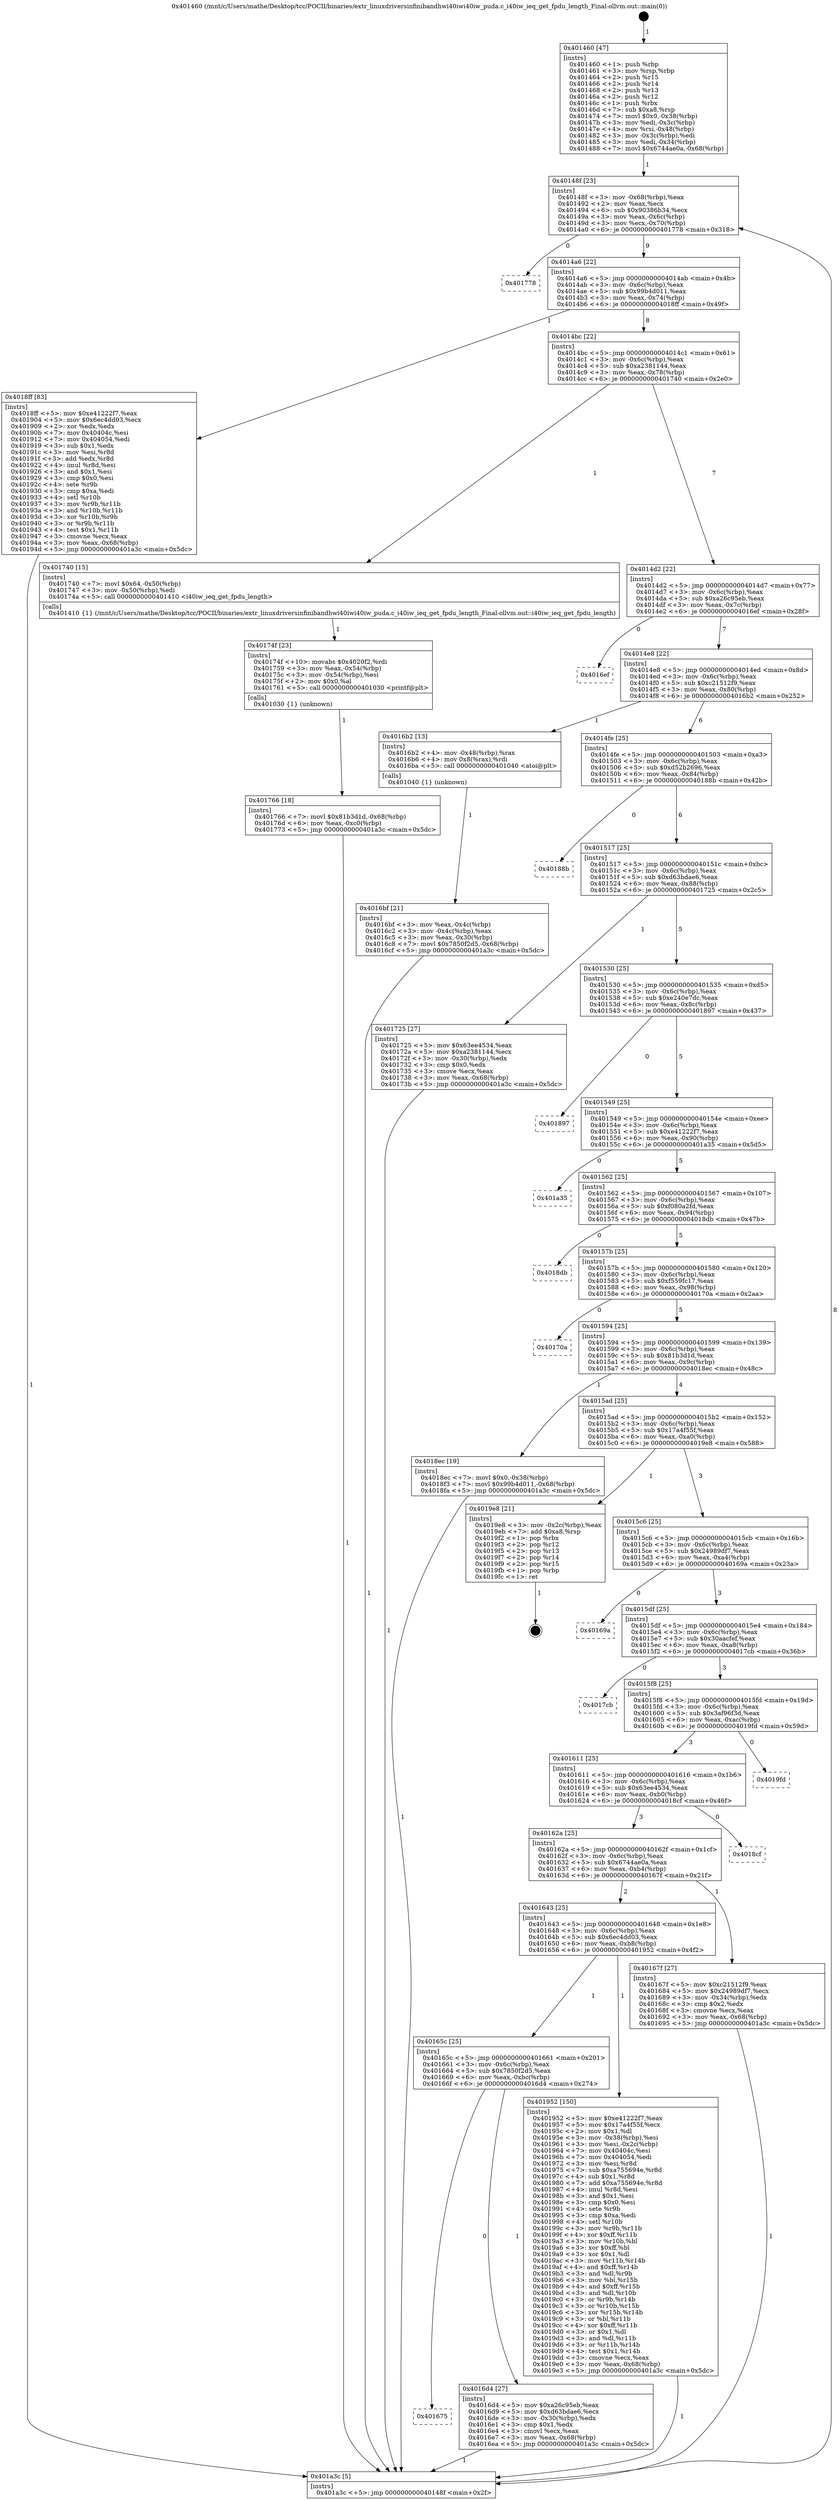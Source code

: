 digraph "0x401460" {
  label = "0x401460 (/mnt/c/Users/mathe/Desktop/tcc/POCII/binaries/extr_linuxdriversinfinibandhwi40iwi40iw_puda.c_i40iw_ieq_get_fpdu_length_Final-ollvm.out::main(0))"
  labelloc = "t"
  node[shape=record]

  Entry [label="",width=0.3,height=0.3,shape=circle,fillcolor=black,style=filled]
  "0x40148f" [label="{
     0x40148f [23]\l
     | [instrs]\l
     &nbsp;&nbsp;0x40148f \<+3\>: mov -0x68(%rbp),%eax\l
     &nbsp;&nbsp;0x401492 \<+2\>: mov %eax,%ecx\l
     &nbsp;&nbsp;0x401494 \<+6\>: sub $0x90386b34,%ecx\l
     &nbsp;&nbsp;0x40149a \<+3\>: mov %eax,-0x6c(%rbp)\l
     &nbsp;&nbsp;0x40149d \<+3\>: mov %ecx,-0x70(%rbp)\l
     &nbsp;&nbsp;0x4014a0 \<+6\>: je 0000000000401778 \<main+0x318\>\l
  }"]
  "0x401778" [label="{
     0x401778\l
  }", style=dashed]
  "0x4014a6" [label="{
     0x4014a6 [22]\l
     | [instrs]\l
     &nbsp;&nbsp;0x4014a6 \<+5\>: jmp 00000000004014ab \<main+0x4b\>\l
     &nbsp;&nbsp;0x4014ab \<+3\>: mov -0x6c(%rbp),%eax\l
     &nbsp;&nbsp;0x4014ae \<+5\>: sub $0x99b4d011,%eax\l
     &nbsp;&nbsp;0x4014b3 \<+3\>: mov %eax,-0x74(%rbp)\l
     &nbsp;&nbsp;0x4014b6 \<+6\>: je 00000000004018ff \<main+0x49f\>\l
  }"]
  Exit [label="",width=0.3,height=0.3,shape=circle,fillcolor=black,style=filled,peripheries=2]
  "0x4018ff" [label="{
     0x4018ff [83]\l
     | [instrs]\l
     &nbsp;&nbsp;0x4018ff \<+5\>: mov $0xe41222f7,%eax\l
     &nbsp;&nbsp;0x401904 \<+5\>: mov $0x6ec4dd03,%ecx\l
     &nbsp;&nbsp;0x401909 \<+2\>: xor %edx,%edx\l
     &nbsp;&nbsp;0x40190b \<+7\>: mov 0x40404c,%esi\l
     &nbsp;&nbsp;0x401912 \<+7\>: mov 0x404054,%edi\l
     &nbsp;&nbsp;0x401919 \<+3\>: sub $0x1,%edx\l
     &nbsp;&nbsp;0x40191c \<+3\>: mov %esi,%r8d\l
     &nbsp;&nbsp;0x40191f \<+3\>: add %edx,%r8d\l
     &nbsp;&nbsp;0x401922 \<+4\>: imul %r8d,%esi\l
     &nbsp;&nbsp;0x401926 \<+3\>: and $0x1,%esi\l
     &nbsp;&nbsp;0x401929 \<+3\>: cmp $0x0,%esi\l
     &nbsp;&nbsp;0x40192c \<+4\>: sete %r9b\l
     &nbsp;&nbsp;0x401930 \<+3\>: cmp $0xa,%edi\l
     &nbsp;&nbsp;0x401933 \<+4\>: setl %r10b\l
     &nbsp;&nbsp;0x401937 \<+3\>: mov %r9b,%r11b\l
     &nbsp;&nbsp;0x40193a \<+3\>: and %r10b,%r11b\l
     &nbsp;&nbsp;0x40193d \<+3\>: xor %r10b,%r9b\l
     &nbsp;&nbsp;0x401940 \<+3\>: or %r9b,%r11b\l
     &nbsp;&nbsp;0x401943 \<+4\>: test $0x1,%r11b\l
     &nbsp;&nbsp;0x401947 \<+3\>: cmovne %ecx,%eax\l
     &nbsp;&nbsp;0x40194a \<+3\>: mov %eax,-0x68(%rbp)\l
     &nbsp;&nbsp;0x40194d \<+5\>: jmp 0000000000401a3c \<main+0x5dc\>\l
  }"]
  "0x4014bc" [label="{
     0x4014bc [22]\l
     | [instrs]\l
     &nbsp;&nbsp;0x4014bc \<+5\>: jmp 00000000004014c1 \<main+0x61\>\l
     &nbsp;&nbsp;0x4014c1 \<+3\>: mov -0x6c(%rbp),%eax\l
     &nbsp;&nbsp;0x4014c4 \<+5\>: sub $0xa2381144,%eax\l
     &nbsp;&nbsp;0x4014c9 \<+3\>: mov %eax,-0x78(%rbp)\l
     &nbsp;&nbsp;0x4014cc \<+6\>: je 0000000000401740 \<main+0x2e0\>\l
  }"]
  "0x401766" [label="{
     0x401766 [18]\l
     | [instrs]\l
     &nbsp;&nbsp;0x401766 \<+7\>: movl $0x81b3d1d,-0x68(%rbp)\l
     &nbsp;&nbsp;0x40176d \<+6\>: mov %eax,-0xc0(%rbp)\l
     &nbsp;&nbsp;0x401773 \<+5\>: jmp 0000000000401a3c \<main+0x5dc\>\l
  }"]
  "0x401740" [label="{
     0x401740 [15]\l
     | [instrs]\l
     &nbsp;&nbsp;0x401740 \<+7\>: movl $0x64,-0x50(%rbp)\l
     &nbsp;&nbsp;0x401747 \<+3\>: mov -0x50(%rbp),%edi\l
     &nbsp;&nbsp;0x40174a \<+5\>: call 0000000000401410 \<i40iw_ieq_get_fpdu_length\>\l
     | [calls]\l
     &nbsp;&nbsp;0x401410 \{1\} (/mnt/c/Users/mathe/Desktop/tcc/POCII/binaries/extr_linuxdriversinfinibandhwi40iwi40iw_puda.c_i40iw_ieq_get_fpdu_length_Final-ollvm.out::i40iw_ieq_get_fpdu_length)\l
  }"]
  "0x4014d2" [label="{
     0x4014d2 [22]\l
     | [instrs]\l
     &nbsp;&nbsp;0x4014d2 \<+5\>: jmp 00000000004014d7 \<main+0x77\>\l
     &nbsp;&nbsp;0x4014d7 \<+3\>: mov -0x6c(%rbp),%eax\l
     &nbsp;&nbsp;0x4014da \<+5\>: sub $0xa26c95eb,%eax\l
     &nbsp;&nbsp;0x4014df \<+3\>: mov %eax,-0x7c(%rbp)\l
     &nbsp;&nbsp;0x4014e2 \<+6\>: je 00000000004016ef \<main+0x28f\>\l
  }"]
  "0x40174f" [label="{
     0x40174f [23]\l
     | [instrs]\l
     &nbsp;&nbsp;0x40174f \<+10\>: movabs $0x4020f2,%rdi\l
     &nbsp;&nbsp;0x401759 \<+3\>: mov %eax,-0x54(%rbp)\l
     &nbsp;&nbsp;0x40175c \<+3\>: mov -0x54(%rbp),%esi\l
     &nbsp;&nbsp;0x40175f \<+2\>: mov $0x0,%al\l
     &nbsp;&nbsp;0x401761 \<+5\>: call 0000000000401030 \<printf@plt\>\l
     | [calls]\l
     &nbsp;&nbsp;0x401030 \{1\} (unknown)\l
  }"]
  "0x4016ef" [label="{
     0x4016ef\l
  }", style=dashed]
  "0x4014e8" [label="{
     0x4014e8 [22]\l
     | [instrs]\l
     &nbsp;&nbsp;0x4014e8 \<+5\>: jmp 00000000004014ed \<main+0x8d\>\l
     &nbsp;&nbsp;0x4014ed \<+3\>: mov -0x6c(%rbp),%eax\l
     &nbsp;&nbsp;0x4014f0 \<+5\>: sub $0xc21512f9,%eax\l
     &nbsp;&nbsp;0x4014f5 \<+3\>: mov %eax,-0x80(%rbp)\l
     &nbsp;&nbsp;0x4014f8 \<+6\>: je 00000000004016b2 \<main+0x252\>\l
  }"]
  "0x401675" [label="{
     0x401675\l
  }", style=dashed]
  "0x4016b2" [label="{
     0x4016b2 [13]\l
     | [instrs]\l
     &nbsp;&nbsp;0x4016b2 \<+4\>: mov -0x48(%rbp),%rax\l
     &nbsp;&nbsp;0x4016b6 \<+4\>: mov 0x8(%rax),%rdi\l
     &nbsp;&nbsp;0x4016ba \<+5\>: call 0000000000401040 \<atoi@plt\>\l
     | [calls]\l
     &nbsp;&nbsp;0x401040 \{1\} (unknown)\l
  }"]
  "0x4014fe" [label="{
     0x4014fe [25]\l
     | [instrs]\l
     &nbsp;&nbsp;0x4014fe \<+5\>: jmp 0000000000401503 \<main+0xa3\>\l
     &nbsp;&nbsp;0x401503 \<+3\>: mov -0x6c(%rbp),%eax\l
     &nbsp;&nbsp;0x401506 \<+5\>: sub $0xd52b2696,%eax\l
     &nbsp;&nbsp;0x40150b \<+6\>: mov %eax,-0x84(%rbp)\l
     &nbsp;&nbsp;0x401511 \<+6\>: je 000000000040188b \<main+0x42b\>\l
  }"]
  "0x4016d4" [label="{
     0x4016d4 [27]\l
     | [instrs]\l
     &nbsp;&nbsp;0x4016d4 \<+5\>: mov $0xa26c95eb,%eax\l
     &nbsp;&nbsp;0x4016d9 \<+5\>: mov $0xd63bdae6,%ecx\l
     &nbsp;&nbsp;0x4016de \<+3\>: mov -0x30(%rbp),%edx\l
     &nbsp;&nbsp;0x4016e1 \<+3\>: cmp $0x1,%edx\l
     &nbsp;&nbsp;0x4016e4 \<+3\>: cmovl %ecx,%eax\l
     &nbsp;&nbsp;0x4016e7 \<+3\>: mov %eax,-0x68(%rbp)\l
     &nbsp;&nbsp;0x4016ea \<+5\>: jmp 0000000000401a3c \<main+0x5dc\>\l
  }"]
  "0x40188b" [label="{
     0x40188b\l
  }", style=dashed]
  "0x401517" [label="{
     0x401517 [25]\l
     | [instrs]\l
     &nbsp;&nbsp;0x401517 \<+5\>: jmp 000000000040151c \<main+0xbc\>\l
     &nbsp;&nbsp;0x40151c \<+3\>: mov -0x6c(%rbp),%eax\l
     &nbsp;&nbsp;0x40151f \<+5\>: sub $0xd63bdae6,%eax\l
     &nbsp;&nbsp;0x401524 \<+6\>: mov %eax,-0x88(%rbp)\l
     &nbsp;&nbsp;0x40152a \<+6\>: je 0000000000401725 \<main+0x2c5\>\l
  }"]
  "0x40165c" [label="{
     0x40165c [25]\l
     | [instrs]\l
     &nbsp;&nbsp;0x40165c \<+5\>: jmp 0000000000401661 \<main+0x201\>\l
     &nbsp;&nbsp;0x401661 \<+3\>: mov -0x6c(%rbp),%eax\l
     &nbsp;&nbsp;0x401664 \<+5\>: sub $0x7850f2d5,%eax\l
     &nbsp;&nbsp;0x401669 \<+6\>: mov %eax,-0xbc(%rbp)\l
     &nbsp;&nbsp;0x40166f \<+6\>: je 00000000004016d4 \<main+0x274\>\l
  }"]
  "0x401725" [label="{
     0x401725 [27]\l
     | [instrs]\l
     &nbsp;&nbsp;0x401725 \<+5\>: mov $0x63ee4534,%eax\l
     &nbsp;&nbsp;0x40172a \<+5\>: mov $0xa2381144,%ecx\l
     &nbsp;&nbsp;0x40172f \<+3\>: mov -0x30(%rbp),%edx\l
     &nbsp;&nbsp;0x401732 \<+3\>: cmp $0x0,%edx\l
     &nbsp;&nbsp;0x401735 \<+3\>: cmove %ecx,%eax\l
     &nbsp;&nbsp;0x401738 \<+3\>: mov %eax,-0x68(%rbp)\l
     &nbsp;&nbsp;0x40173b \<+5\>: jmp 0000000000401a3c \<main+0x5dc\>\l
  }"]
  "0x401530" [label="{
     0x401530 [25]\l
     | [instrs]\l
     &nbsp;&nbsp;0x401530 \<+5\>: jmp 0000000000401535 \<main+0xd5\>\l
     &nbsp;&nbsp;0x401535 \<+3\>: mov -0x6c(%rbp),%eax\l
     &nbsp;&nbsp;0x401538 \<+5\>: sub $0xe240e7dc,%eax\l
     &nbsp;&nbsp;0x40153d \<+6\>: mov %eax,-0x8c(%rbp)\l
     &nbsp;&nbsp;0x401543 \<+6\>: je 0000000000401897 \<main+0x437\>\l
  }"]
  "0x401952" [label="{
     0x401952 [150]\l
     | [instrs]\l
     &nbsp;&nbsp;0x401952 \<+5\>: mov $0xe41222f7,%eax\l
     &nbsp;&nbsp;0x401957 \<+5\>: mov $0x17a4f55f,%ecx\l
     &nbsp;&nbsp;0x40195c \<+2\>: mov $0x1,%dl\l
     &nbsp;&nbsp;0x40195e \<+3\>: mov -0x38(%rbp),%esi\l
     &nbsp;&nbsp;0x401961 \<+3\>: mov %esi,-0x2c(%rbp)\l
     &nbsp;&nbsp;0x401964 \<+7\>: mov 0x40404c,%esi\l
     &nbsp;&nbsp;0x40196b \<+7\>: mov 0x404054,%edi\l
     &nbsp;&nbsp;0x401972 \<+3\>: mov %esi,%r8d\l
     &nbsp;&nbsp;0x401975 \<+7\>: sub $0xa755694e,%r8d\l
     &nbsp;&nbsp;0x40197c \<+4\>: sub $0x1,%r8d\l
     &nbsp;&nbsp;0x401980 \<+7\>: add $0xa755694e,%r8d\l
     &nbsp;&nbsp;0x401987 \<+4\>: imul %r8d,%esi\l
     &nbsp;&nbsp;0x40198b \<+3\>: and $0x1,%esi\l
     &nbsp;&nbsp;0x40198e \<+3\>: cmp $0x0,%esi\l
     &nbsp;&nbsp;0x401991 \<+4\>: sete %r9b\l
     &nbsp;&nbsp;0x401995 \<+3\>: cmp $0xa,%edi\l
     &nbsp;&nbsp;0x401998 \<+4\>: setl %r10b\l
     &nbsp;&nbsp;0x40199c \<+3\>: mov %r9b,%r11b\l
     &nbsp;&nbsp;0x40199f \<+4\>: xor $0xff,%r11b\l
     &nbsp;&nbsp;0x4019a3 \<+3\>: mov %r10b,%bl\l
     &nbsp;&nbsp;0x4019a6 \<+3\>: xor $0xff,%bl\l
     &nbsp;&nbsp;0x4019a9 \<+3\>: xor $0x1,%dl\l
     &nbsp;&nbsp;0x4019ac \<+3\>: mov %r11b,%r14b\l
     &nbsp;&nbsp;0x4019af \<+4\>: and $0xff,%r14b\l
     &nbsp;&nbsp;0x4019b3 \<+3\>: and %dl,%r9b\l
     &nbsp;&nbsp;0x4019b6 \<+3\>: mov %bl,%r15b\l
     &nbsp;&nbsp;0x4019b9 \<+4\>: and $0xff,%r15b\l
     &nbsp;&nbsp;0x4019bd \<+3\>: and %dl,%r10b\l
     &nbsp;&nbsp;0x4019c0 \<+3\>: or %r9b,%r14b\l
     &nbsp;&nbsp;0x4019c3 \<+3\>: or %r10b,%r15b\l
     &nbsp;&nbsp;0x4019c6 \<+3\>: xor %r15b,%r14b\l
     &nbsp;&nbsp;0x4019c9 \<+3\>: or %bl,%r11b\l
     &nbsp;&nbsp;0x4019cc \<+4\>: xor $0xff,%r11b\l
     &nbsp;&nbsp;0x4019d0 \<+3\>: or $0x1,%dl\l
     &nbsp;&nbsp;0x4019d3 \<+3\>: and %dl,%r11b\l
     &nbsp;&nbsp;0x4019d6 \<+3\>: or %r11b,%r14b\l
     &nbsp;&nbsp;0x4019d9 \<+4\>: test $0x1,%r14b\l
     &nbsp;&nbsp;0x4019dd \<+3\>: cmovne %ecx,%eax\l
     &nbsp;&nbsp;0x4019e0 \<+3\>: mov %eax,-0x68(%rbp)\l
     &nbsp;&nbsp;0x4019e3 \<+5\>: jmp 0000000000401a3c \<main+0x5dc\>\l
  }"]
  "0x401897" [label="{
     0x401897\l
  }", style=dashed]
  "0x401549" [label="{
     0x401549 [25]\l
     | [instrs]\l
     &nbsp;&nbsp;0x401549 \<+5\>: jmp 000000000040154e \<main+0xee\>\l
     &nbsp;&nbsp;0x40154e \<+3\>: mov -0x6c(%rbp),%eax\l
     &nbsp;&nbsp;0x401551 \<+5\>: sub $0xe41222f7,%eax\l
     &nbsp;&nbsp;0x401556 \<+6\>: mov %eax,-0x90(%rbp)\l
     &nbsp;&nbsp;0x40155c \<+6\>: je 0000000000401a35 \<main+0x5d5\>\l
  }"]
  "0x4016bf" [label="{
     0x4016bf [21]\l
     | [instrs]\l
     &nbsp;&nbsp;0x4016bf \<+3\>: mov %eax,-0x4c(%rbp)\l
     &nbsp;&nbsp;0x4016c2 \<+3\>: mov -0x4c(%rbp),%eax\l
     &nbsp;&nbsp;0x4016c5 \<+3\>: mov %eax,-0x30(%rbp)\l
     &nbsp;&nbsp;0x4016c8 \<+7\>: movl $0x7850f2d5,-0x68(%rbp)\l
     &nbsp;&nbsp;0x4016cf \<+5\>: jmp 0000000000401a3c \<main+0x5dc\>\l
  }"]
  "0x401a35" [label="{
     0x401a35\l
  }", style=dashed]
  "0x401562" [label="{
     0x401562 [25]\l
     | [instrs]\l
     &nbsp;&nbsp;0x401562 \<+5\>: jmp 0000000000401567 \<main+0x107\>\l
     &nbsp;&nbsp;0x401567 \<+3\>: mov -0x6c(%rbp),%eax\l
     &nbsp;&nbsp;0x40156a \<+5\>: sub $0xf080a2fd,%eax\l
     &nbsp;&nbsp;0x40156f \<+6\>: mov %eax,-0x94(%rbp)\l
     &nbsp;&nbsp;0x401575 \<+6\>: je 00000000004018db \<main+0x47b\>\l
  }"]
  "0x401460" [label="{
     0x401460 [47]\l
     | [instrs]\l
     &nbsp;&nbsp;0x401460 \<+1\>: push %rbp\l
     &nbsp;&nbsp;0x401461 \<+3\>: mov %rsp,%rbp\l
     &nbsp;&nbsp;0x401464 \<+2\>: push %r15\l
     &nbsp;&nbsp;0x401466 \<+2\>: push %r14\l
     &nbsp;&nbsp;0x401468 \<+2\>: push %r13\l
     &nbsp;&nbsp;0x40146a \<+2\>: push %r12\l
     &nbsp;&nbsp;0x40146c \<+1\>: push %rbx\l
     &nbsp;&nbsp;0x40146d \<+7\>: sub $0xa8,%rsp\l
     &nbsp;&nbsp;0x401474 \<+7\>: movl $0x0,-0x38(%rbp)\l
     &nbsp;&nbsp;0x40147b \<+3\>: mov %edi,-0x3c(%rbp)\l
     &nbsp;&nbsp;0x40147e \<+4\>: mov %rsi,-0x48(%rbp)\l
     &nbsp;&nbsp;0x401482 \<+3\>: mov -0x3c(%rbp),%edi\l
     &nbsp;&nbsp;0x401485 \<+3\>: mov %edi,-0x34(%rbp)\l
     &nbsp;&nbsp;0x401488 \<+7\>: movl $0x6744ae0a,-0x68(%rbp)\l
  }"]
  "0x4018db" [label="{
     0x4018db\l
  }", style=dashed]
  "0x40157b" [label="{
     0x40157b [25]\l
     | [instrs]\l
     &nbsp;&nbsp;0x40157b \<+5\>: jmp 0000000000401580 \<main+0x120\>\l
     &nbsp;&nbsp;0x401580 \<+3\>: mov -0x6c(%rbp),%eax\l
     &nbsp;&nbsp;0x401583 \<+5\>: sub $0xf559fc17,%eax\l
     &nbsp;&nbsp;0x401588 \<+6\>: mov %eax,-0x98(%rbp)\l
     &nbsp;&nbsp;0x40158e \<+6\>: je 000000000040170a \<main+0x2aa\>\l
  }"]
  "0x401a3c" [label="{
     0x401a3c [5]\l
     | [instrs]\l
     &nbsp;&nbsp;0x401a3c \<+5\>: jmp 000000000040148f \<main+0x2f\>\l
  }"]
  "0x40170a" [label="{
     0x40170a\l
  }", style=dashed]
  "0x401594" [label="{
     0x401594 [25]\l
     | [instrs]\l
     &nbsp;&nbsp;0x401594 \<+5\>: jmp 0000000000401599 \<main+0x139\>\l
     &nbsp;&nbsp;0x401599 \<+3\>: mov -0x6c(%rbp),%eax\l
     &nbsp;&nbsp;0x40159c \<+5\>: sub $0x81b3d1d,%eax\l
     &nbsp;&nbsp;0x4015a1 \<+6\>: mov %eax,-0x9c(%rbp)\l
     &nbsp;&nbsp;0x4015a7 \<+6\>: je 00000000004018ec \<main+0x48c\>\l
  }"]
  "0x401643" [label="{
     0x401643 [25]\l
     | [instrs]\l
     &nbsp;&nbsp;0x401643 \<+5\>: jmp 0000000000401648 \<main+0x1e8\>\l
     &nbsp;&nbsp;0x401648 \<+3\>: mov -0x6c(%rbp),%eax\l
     &nbsp;&nbsp;0x40164b \<+5\>: sub $0x6ec4dd03,%eax\l
     &nbsp;&nbsp;0x401650 \<+6\>: mov %eax,-0xb8(%rbp)\l
     &nbsp;&nbsp;0x401656 \<+6\>: je 0000000000401952 \<main+0x4f2\>\l
  }"]
  "0x4018ec" [label="{
     0x4018ec [19]\l
     | [instrs]\l
     &nbsp;&nbsp;0x4018ec \<+7\>: movl $0x0,-0x38(%rbp)\l
     &nbsp;&nbsp;0x4018f3 \<+7\>: movl $0x99b4d011,-0x68(%rbp)\l
     &nbsp;&nbsp;0x4018fa \<+5\>: jmp 0000000000401a3c \<main+0x5dc\>\l
  }"]
  "0x4015ad" [label="{
     0x4015ad [25]\l
     | [instrs]\l
     &nbsp;&nbsp;0x4015ad \<+5\>: jmp 00000000004015b2 \<main+0x152\>\l
     &nbsp;&nbsp;0x4015b2 \<+3\>: mov -0x6c(%rbp),%eax\l
     &nbsp;&nbsp;0x4015b5 \<+5\>: sub $0x17a4f55f,%eax\l
     &nbsp;&nbsp;0x4015ba \<+6\>: mov %eax,-0xa0(%rbp)\l
     &nbsp;&nbsp;0x4015c0 \<+6\>: je 00000000004019e8 \<main+0x588\>\l
  }"]
  "0x40167f" [label="{
     0x40167f [27]\l
     | [instrs]\l
     &nbsp;&nbsp;0x40167f \<+5\>: mov $0xc21512f9,%eax\l
     &nbsp;&nbsp;0x401684 \<+5\>: mov $0x24989df7,%ecx\l
     &nbsp;&nbsp;0x401689 \<+3\>: mov -0x34(%rbp),%edx\l
     &nbsp;&nbsp;0x40168c \<+3\>: cmp $0x2,%edx\l
     &nbsp;&nbsp;0x40168f \<+3\>: cmovne %ecx,%eax\l
     &nbsp;&nbsp;0x401692 \<+3\>: mov %eax,-0x68(%rbp)\l
     &nbsp;&nbsp;0x401695 \<+5\>: jmp 0000000000401a3c \<main+0x5dc\>\l
  }"]
  "0x4019e8" [label="{
     0x4019e8 [21]\l
     | [instrs]\l
     &nbsp;&nbsp;0x4019e8 \<+3\>: mov -0x2c(%rbp),%eax\l
     &nbsp;&nbsp;0x4019eb \<+7\>: add $0xa8,%rsp\l
     &nbsp;&nbsp;0x4019f2 \<+1\>: pop %rbx\l
     &nbsp;&nbsp;0x4019f3 \<+2\>: pop %r12\l
     &nbsp;&nbsp;0x4019f5 \<+2\>: pop %r13\l
     &nbsp;&nbsp;0x4019f7 \<+2\>: pop %r14\l
     &nbsp;&nbsp;0x4019f9 \<+2\>: pop %r15\l
     &nbsp;&nbsp;0x4019fb \<+1\>: pop %rbp\l
     &nbsp;&nbsp;0x4019fc \<+1\>: ret\l
  }"]
  "0x4015c6" [label="{
     0x4015c6 [25]\l
     | [instrs]\l
     &nbsp;&nbsp;0x4015c6 \<+5\>: jmp 00000000004015cb \<main+0x16b\>\l
     &nbsp;&nbsp;0x4015cb \<+3\>: mov -0x6c(%rbp),%eax\l
     &nbsp;&nbsp;0x4015ce \<+5\>: sub $0x24989df7,%eax\l
     &nbsp;&nbsp;0x4015d3 \<+6\>: mov %eax,-0xa4(%rbp)\l
     &nbsp;&nbsp;0x4015d9 \<+6\>: je 000000000040169a \<main+0x23a\>\l
  }"]
  "0x40162a" [label="{
     0x40162a [25]\l
     | [instrs]\l
     &nbsp;&nbsp;0x40162a \<+5\>: jmp 000000000040162f \<main+0x1cf\>\l
     &nbsp;&nbsp;0x40162f \<+3\>: mov -0x6c(%rbp),%eax\l
     &nbsp;&nbsp;0x401632 \<+5\>: sub $0x6744ae0a,%eax\l
     &nbsp;&nbsp;0x401637 \<+6\>: mov %eax,-0xb4(%rbp)\l
     &nbsp;&nbsp;0x40163d \<+6\>: je 000000000040167f \<main+0x21f\>\l
  }"]
  "0x40169a" [label="{
     0x40169a\l
  }", style=dashed]
  "0x4015df" [label="{
     0x4015df [25]\l
     | [instrs]\l
     &nbsp;&nbsp;0x4015df \<+5\>: jmp 00000000004015e4 \<main+0x184\>\l
     &nbsp;&nbsp;0x4015e4 \<+3\>: mov -0x6c(%rbp),%eax\l
     &nbsp;&nbsp;0x4015e7 \<+5\>: sub $0x30aacfef,%eax\l
     &nbsp;&nbsp;0x4015ec \<+6\>: mov %eax,-0xa8(%rbp)\l
     &nbsp;&nbsp;0x4015f2 \<+6\>: je 00000000004017cb \<main+0x36b\>\l
  }"]
  "0x4018cf" [label="{
     0x4018cf\l
  }", style=dashed]
  "0x4017cb" [label="{
     0x4017cb\l
  }", style=dashed]
  "0x4015f8" [label="{
     0x4015f8 [25]\l
     | [instrs]\l
     &nbsp;&nbsp;0x4015f8 \<+5\>: jmp 00000000004015fd \<main+0x19d\>\l
     &nbsp;&nbsp;0x4015fd \<+3\>: mov -0x6c(%rbp),%eax\l
     &nbsp;&nbsp;0x401600 \<+5\>: sub $0x3af96f3d,%eax\l
     &nbsp;&nbsp;0x401605 \<+6\>: mov %eax,-0xac(%rbp)\l
     &nbsp;&nbsp;0x40160b \<+6\>: je 00000000004019fd \<main+0x59d\>\l
  }"]
  "0x401611" [label="{
     0x401611 [25]\l
     | [instrs]\l
     &nbsp;&nbsp;0x401611 \<+5\>: jmp 0000000000401616 \<main+0x1b6\>\l
     &nbsp;&nbsp;0x401616 \<+3\>: mov -0x6c(%rbp),%eax\l
     &nbsp;&nbsp;0x401619 \<+5\>: sub $0x63ee4534,%eax\l
     &nbsp;&nbsp;0x40161e \<+6\>: mov %eax,-0xb0(%rbp)\l
     &nbsp;&nbsp;0x401624 \<+6\>: je 00000000004018cf \<main+0x46f\>\l
  }"]
  "0x4019fd" [label="{
     0x4019fd\l
  }", style=dashed]
  Entry -> "0x401460" [label=" 1"]
  "0x40148f" -> "0x401778" [label=" 0"]
  "0x40148f" -> "0x4014a6" [label=" 9"]
  "0x4019e8" -> Exit [label=" 1"]
  "0x4014a6" -> "0x4018ff" [label=" 1"]
  "0x4014a6" -> "0x4014bc" [label=" 8"]
  "0x401952" -> "0x401a3c" [label=" 1"]
  "0x4014bc" -> "0x401740" [label=" 1"]
  "0x4014bc" -> "0x4014d2" [label=" 7"]
  "0x4018ff" -> "0x401a3c" [label=" 1"]
  "0x4014d2" -> "0x4016ef" [label=" 0"]
  "0x4014d2" -> "0x4014e8" [label=" 7"]
  "0x4018ec" -> "0x401a3c" [label=" 1"]
  "0x4014e8" -> "0x4016b2" [label=" 1"]
  "0x4014e8" -> "0x4014fe" [label=" 6"]
  "0x401766" -> "0x401a3c" [label=" 1"]
  "0x4014fe" -> "0x40188b" [label=" 0"]
  "0x4014fe" -> "0x401517" [label=" 6"]
  "0x40174f" -> "0x401766" [label=" 1"]
  "0x401517" -> "0x401725" [label=" 1"]
  "0x401517" -> "0x401530" [label=" 5"]
  "0x401725" -> "0x401a3c" [label=" 1"]
  "0x401530" -> "0x401897" [label=" 0"]
  "0x401530" -> "0x401549" [label=" 5"]
  "0x4016d4" -> "0x401a3c" [label=" 1"]
  "0x401549" -> "0x401a35" [label=" 0"]
  "0x401549" -> "0x401562" [label=" 5"]
  "0x40165c" -> "0x4016d4" [label=" 1"]
  "0x401562" -> "0x4018db" [label=" 0"]
  "0x401562" -> "0x40157b" [label=" 5"]
  "0x401740" -> "0x40174f" [label=" 1"]
  "0x40157b" -> "0x40170a" [label=" 0"]
  "0x40157b" -> "0x401594" [label=" 5"]
  "0x401643" -> "0x40165c" [label=" 1"]
  "0x401594" -> "0x4018ec" [label=" 1"]
  "0x401594" -> "0x4015ad" [label=" 4"]
  "0x401643" -> "0x401952" [label=" 1"]
  "0x4015ad" -> "0x4019e8" [label=" 1"]
  "0x4015ad" -> "0x4015c6" [label=" 3"]
  "0x40165c" -> "0x401675" [label=" 0"]
  "0x4015c6" -> "0x40169a" [label=" 0"]
  "0x4015c6" -> "0x4015df" [label=" 3"]
  "0x4016b2" -> "0x4016bf" [label=" 1"]
  "0x4015df" -> "0x4017cb" [label=" 0"]
  "0x4015df" -> "0x4015f8" [label=" 3"]
  "0x401a3c" -> "0x40148f" [label=" 8"]
  "0x4015f8" -> "0x4019fd" [label=" 0"]
  "0x4015f8" -> "0x401611" [label=" 3"]
  "0x401460" -> "0x40148f" [label=" 1"]
  "0x401611" -> "0x4018cf" [label=" 0"]
  "0x401611" -> "0x40162a" [label=" 3"]
  "0x4016bf" -> "0x401a3c" [label=" 1"]
  "0x40162a" -> "0x40167f" [label=" 1"]
  "0x40162a" -> "0x401643" [label=" 2"]
  "0x40167f" -> "0x401a3c" [label=" 1"]
}
